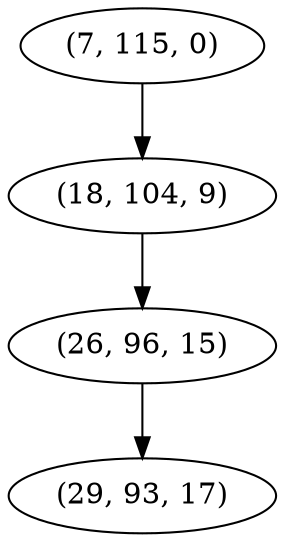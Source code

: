 digraph tree {
    "(7, 115, 0)";
    "(18, 104, 9)";
    "(26, 96, 15)";
    "(29, 93, 17)";
    "(7, 115, 0)" -> "(18, 104, 9)";
    "(18, 104, 9)" -> "(26, 96, 15)";
    "(26, 96, 15)" -> "(29, 93, 17)";
}
